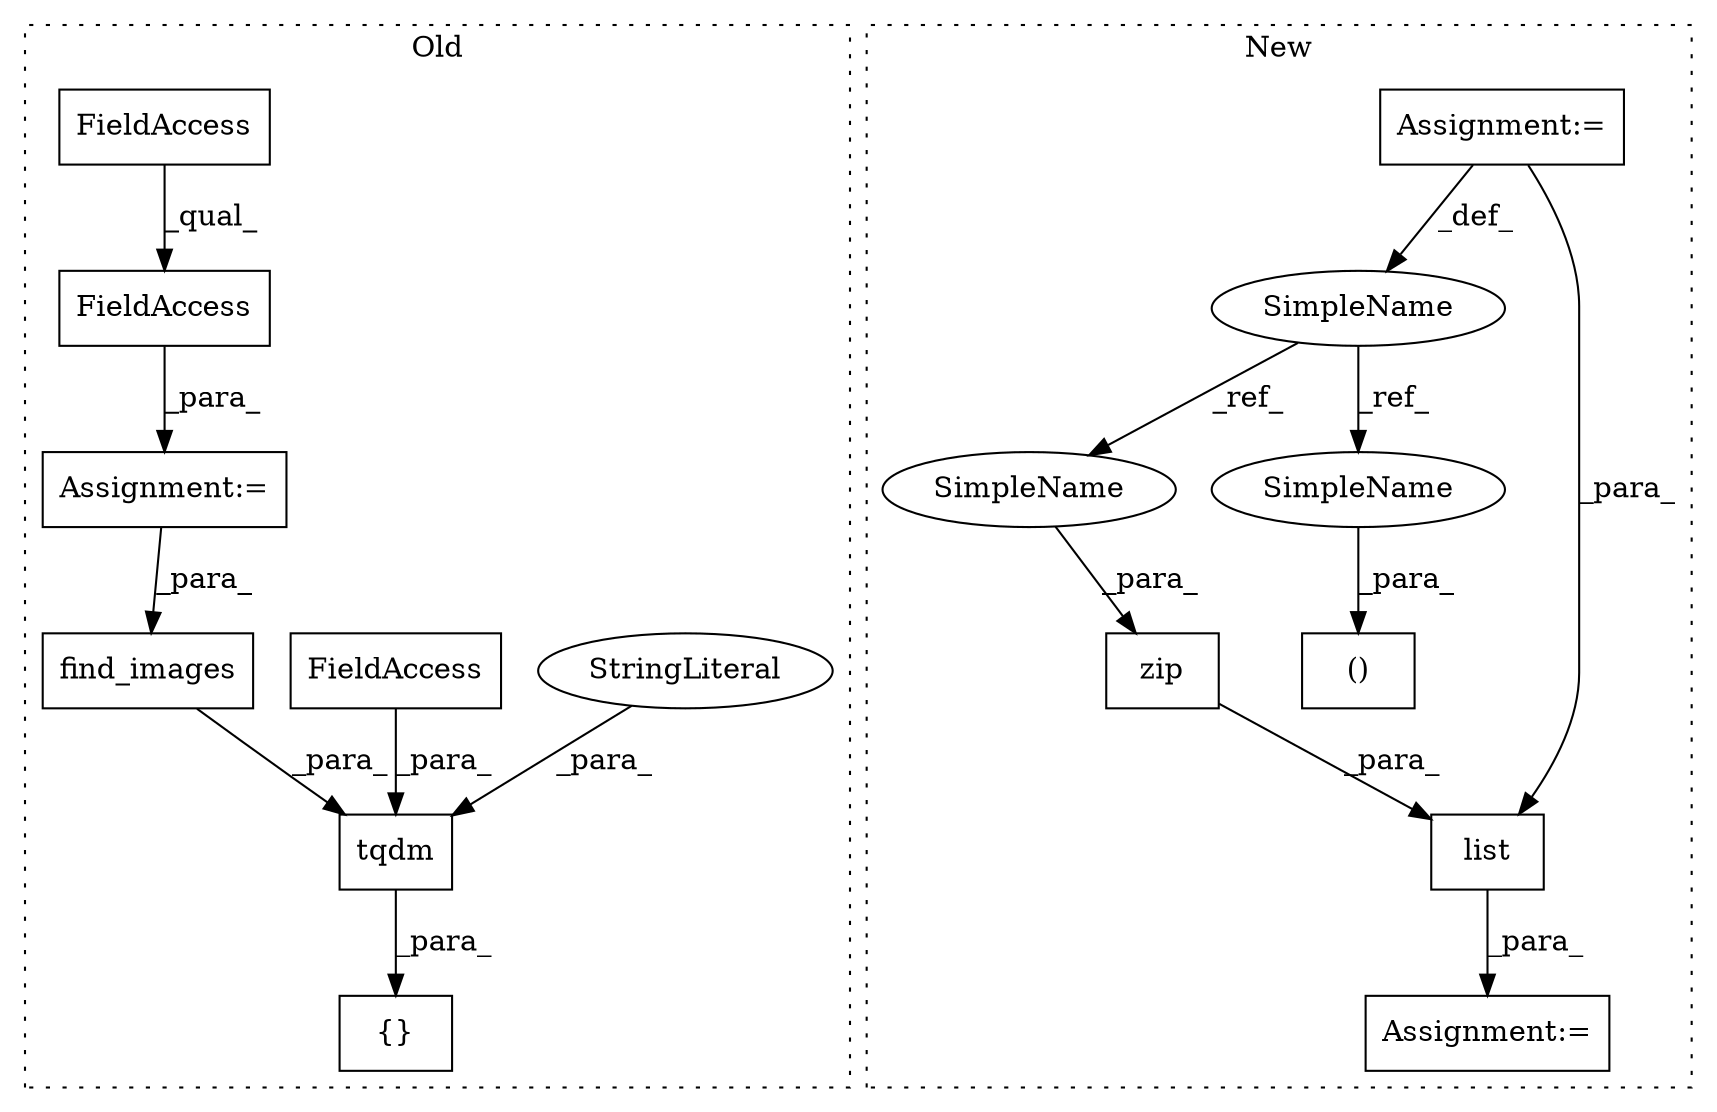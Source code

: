 digraph G {
subgraph cluster0 {
1 [label="tqdm" a="32" s="10356,10409" l="5,1" shape="box"];
3 [label="StringLiteral" a="45" s="10389" l="9" shape="ellipse"];
4 [label="FieldAccess" a="22" s="10399" l="10" shape="box"];
5 [label="Assignment:=" a="7" s="10073" l="1" shape="box"];
8 [label="FieldAccess" a="22" s="10074" l="19" shape="box"];
9 [label="FieldAccess" a="22" s="10074" l="9" shape="box"];
10 [label="find_images" a="32" s="10366,10387" l="12,1" shape="box"];
13 [label="{}" a="4" s="10186,10288" l="1,1" shape="box"];
label = "Old";
style="dotted";
}
subgraph cluster1 {
2 [label="()" a="106" s="11627" l="36" shape="box"];
6 [label="Assignment:=" a="7" s="11408" l="13" shape="box"];
7 [label="Assignment:=" a="7" s="12031" l="1" shape="box"];
11 [label="SimpleName" a="42" s="11408" l="13" shape="ellipse"];
12 [label="zip" a="32" s="12143,12178" l="4,1" shape="box"];
14 [label="list" a="32" s="12032,12194" l="14,-3" shape="box"];
15 [label="SimpleName" a="42" s="12147" l="13" shape="ellipse"];
16 [label="SimpleName" a="42" s="11627" l="13" shape="ellipse"];
label = "New";
style="dotted";
}
1 -> 13 [label="_para_"];
3 -> 1 [label="_para_"];
4 -> 1 [label="_para_"];
5 -> 10 [label="_para_"];
6 -> 14 [label="_para_"];
6 -> 11 [label="_def_"];
8 -> 5 [label="_para_"];
9 -> 8 [label="_qual_"];
10 -> 1 [label="_para_"];
11 -> 15 [label="_ref_"];
11 -> 16 [label="_ref_"];
12 -> 14 [label="_para_"];
14 -> 7 [label="_para_"];
15 -> 12 [label="_para_"];
16 -> 2 [label="_para_"];
}